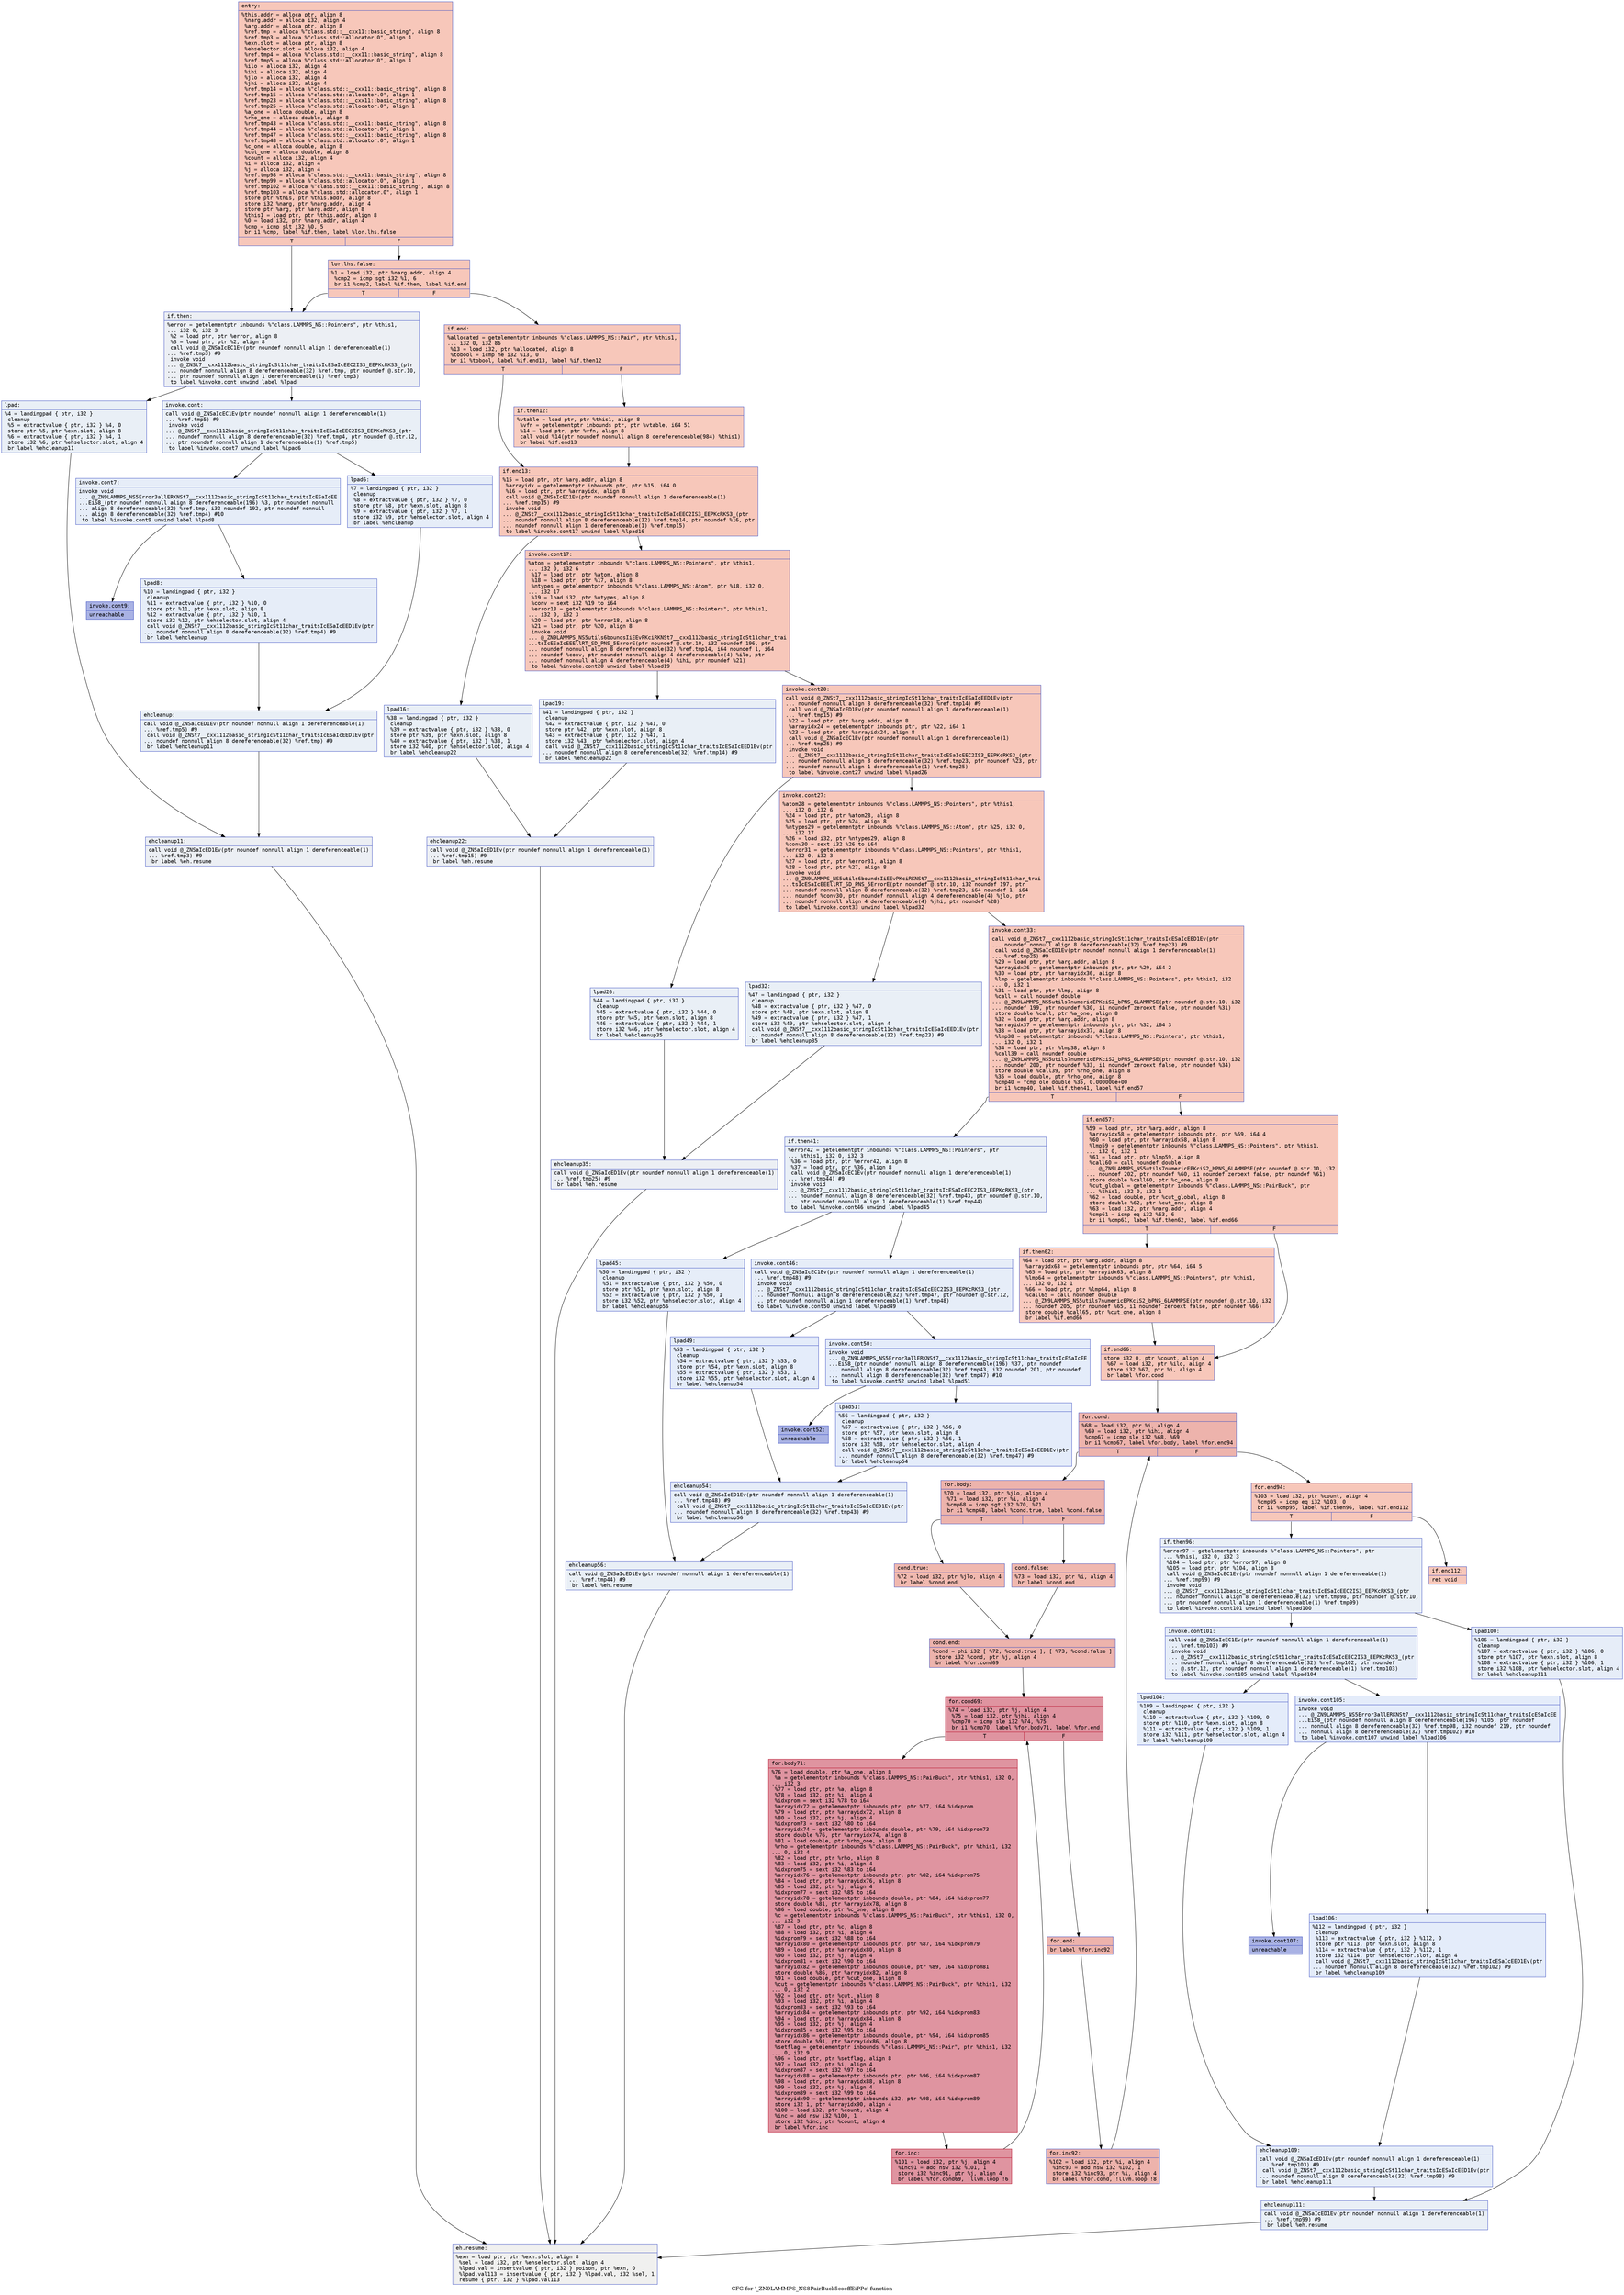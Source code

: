digraph "CFG for '_ZN9LAMMPS_NS8PairBuck5coeffEiPPc' function" {
	label="CFG for '_ZN9LAMMPS_NS8PairBuck5coeffEiPPc' function";

	Node0x5564f35ff9b0 [shape=record,color="#3d50c3ff", style=filled, fillcolor="#ec7f6370" fontname="Courier",label="{entry:\l|  %this.addr = alloca ptr, align 8\l  %narg.addr = alloca i32, align 4\l  %arg.addr = alloca ptr, align 8\l  %ref.tmp = alloca %\"class.std::__cxx11::basic_string\", align 8\l  %ref.tmp3 = alloca %\"class.std::allocator.0\", align 1\l  %exn.slot = alloca ptr, align 8\l  %ehselector.slot = alloca i32, align 4\l  %ref.tmp4 = alloca %\"class.std::__cxx11::basic_string\", align 8\l  %ref.tmp5 = alloca %\"class.std::allocator.0\", align 1\l  %ilo = alloca i32, align 4\l  %ihi = alloca i32, align 4\l  %jlo = alloca i32, align 4\l  %jhi = alloca i32, align 4\l  %ref.tmp14 = alloca %\"class.std::__cxx11::basic_string\", align 8\l  %ref.tmp15 = alloca %\"class.std::allocator.0\", align 1\l  %ref.tmp23 = alloca %\"class.std::__cxx11::basic_string\", align 8\l  %ref.tmp25 = alloca %\"class.std::allocator.0\", align 1\l  %a_one = alloca double, align 8\l  %rho_one = alloca double, align 8\l  %ref.tmp43 = alloca %\"class.std::__cxx11::basic_string\", align 8\l  %ref.tmp44 = alloca %\"class.std::allocator.0\", align 1\l  %ref.tmp47 = alloca %\"class.std::__cxx11::basic_string\", align 8\l  %ref.tmp48 = alloca %\"class.std::allocator.0\", align 1\l  %c_one = alloca double, align 8\l  %cut_one = alloca double, align 8\l  %count = alloca i32, align 4\l  %i = alloca i32, align 4\l  %j = alloca i32, align 4\l  %ref.tmp98 = alloca %\"class.std::__cxx11::basic_string\", align 8\l  %ref.tmp99 = alloca %\"class.std::allocator.0\", align 1\l  %ref.tmp102 = alloca %\"class.std::__cxx11::basic_string\", align 8\l  %ref.tmp103 = alloca %\"class.std::allocator.0\", align 1\l  store ptr %this, ptr %this.addr, align 8\l  store i32 %narg, ptr %narg.addr, align 4\l  store ptr %arg, ptr %arg.addr, align 8\l  %this1 = load ptr, ptr %this.addr, align 8\l  %0 = load i32, ptr %narg.addr, align 4\l  %cmp = icmp slt i32 %0, 5\l  br i1 %cmp, label %if.then, label %lor.lhs.false\l|{<s0>T|<s1>F}}"];
	Node0x5564f35ff9b0:s0 -> Node0x5564f3601400[tooltip="entry -> if.then\nProbability 0.00%" ];
	Node0x5564f35ff9b0:s1 -> Node0x5564f3601470[tooltip="entry -> lor.lhs.false\nProbability 100.00%" ];
	Node0x5564f3601470 [shape=record,color="#3d50c3ff", style=filled, fillcolor="#ec7f6370" fontname="Courier",label="{lor.lhs.false:\l|  %1 = load i32, ptr %narg.addr, align 4\l  %cmp2 = icmp sgt i32 %1, 6\l  br i1 %cmp2, label %if.then, label %if.end\l|{<s0>T|<s1>F}}"];
	Node0x5564f3601470:s0 -> Node0x5564f3601400[tooltip="lor.lhs.false -> if.then\nProbability 0.00%" ];
	Node0x5564f3601470:s1 -> Node0x5564f36016d0[tooltip="lor.lhs.false -> if.end\nProbability 100.00%" ];
	Node0x5564f3601400 [shape=record,color="#3d50c3ff", style=filled, fillcolor="#d4dbe670" fontname="Courier",label="{if.then:\l|  %error = getelementptr inbounds %\"class.LAMMPS_NS::Pointers\", ptr %this1,\l... i32 0, i32 3\l  %2 = load ptr, ptr %error, align 8\l  %3 = load ptr, ptr %2, align 8\l  call void @_ZNSaIcEC1Ev(ptr noundef nonnull align 1 dereferenceable(1)\l... %ref.tmp3) #9\l  invoke void\l... @_ZNSt7__cxx1112basic_stringIcSt11char_traitsIcESaIcEEC2IS3_EEPKcRKS3_(ptr\l... noundef nonnull align 8 dereferenceable(32) %ref.tmp, ptr noundef @.str.10,\l... ptr noundef nonnull align 1 dereferenceable(1) %ref.tmp3)\l          to label %invoke.cont unwind label %lpad\l}"];
	Node0x5564f3601400 -> Node0x5564f3601b50[tooltip="if.then -> invoke.cont\nProbability 50.00%" ];
	Node0x5564f3601400 -> Node0x5564f3601bd0[tooltip="if.then -> lpad\nProbability 50.00%" ];
	Node0x5564f3601b50 [shape=record,color="#3d50c3ff", style=filled, fillcolor="#cedaeb70" fontname="Courier",label="{invoke.cont:\l|  call void @_ZNSaIcEC1Ev(ptr noundef nonnull align 1 dereferenceable(1)\l... %ref.tmp5) #9\l  invoke void\l... @_ZNSt7__cxx1112basic_stringIcSt11char_traitsIcESaIcEEC2IS3_EEPKcRKS3_(ptr\l... noundef nonnull align 8 dereferenceable(32) %ref.tmp4, ptr noundef @.str.12,\l... ptr noundef nonnull align 1 dereferenceable(1) %ref.tmp5)\l          to label %invoke.cont7 unwind label %lpad6\l}"];
	Node0x5564f3601b50 -> Node0x5564f3601ef0[tooltip="invoke.cont -> invoke.cont7\nProbability 50.00%" ];
	Node0x5564f3601b50 -> Node0x5564f3601f40[tooltip="invoke.cont -> lpad6\nProbability 50.00%" ];
	Node0x5564f3601ef0 [shape=record,color="#3d50c3ff", style=filled, fillcolor="#c7d7f070" fontname="Courier",label="{invoke.cont7:\l|  invoke void\l... @_ZN9LAMMPS_NS5Error3allERKNSt7__cxx1112basic_stringIcSt11char_traitsIcESaIcEE\l...EiS8_(ptr noundef nonnull align 8 dereferenceable(196) %3, ptr noundef nonnull\l... align 8 dereferenceable(32) %ref.tmp, i32 noundef 192, ptr noundef nonnull\l... align 8 dereferenceable(32) %ref.tmp4) #10\l          to label %invoke.cont9 unwind label %lpad8\l}"];
	Node0x5564f3601ef0 -> Node0x5564f3601ea0[tooltip="invoke.cont7 -> invoke.cont9\nProbability 0.00%" ];
	Node0x5564f3601ef0 -> Node0x5564f3602200[tooltip="invoke.cont7 -> lpad8\nProbability 100.00%" ];
	Node0x5564f3601ea0 [shape=record,color="#3d50c3ff", style=filled, fillcolor="#3d50c370" fontname="Courier",label="{invoke.cont9:\l|  unreachable\l}"];
	Node0x5564f3601bd0 [shape=record,color="#3d50c3ff", style=filled, fillcolor="#cedaeb70" fontname="Courier",label="{lpad:\l|  %4 = landingpad \{ ptr, i32 \}\l          cleanup\l  %5 = extractvalue \{ ptr, i32 \} %4, 0\l  store ptr %5, ptr %exn.slot, align 8\l  %6 = extractvalue \{ ptr, i32 \} %4, 1\l  store i32 %6, ptr %ehselector.slot, align 4\l  br label %ehcleanup11\l}"];
	Node0x5564f3601bd0 -> Node0x5564f3602de0[tooltip="lpad -> ehcleanup11\nProbability 100.00%" ];
	Node0x5564f3601f40 [shape=record,color="#3d50c3ff", style=filled, fillcolor="#c7d7f070" fontname="Courier",label="{lpad6:\l|  %7 = landingpad \{ ptr, i32 \}\l          cleanup\l  %8 = extractvalue \{ ptr, i32 \} %7, 0\l  store ptr %8, ptr %exn.slot, align 8\l  %9 = extractvalue \{ ptr, i32 \} %7, 1\l  store i32 %9, ptr %ehselector.slot, align 4\l  br label %ehcleanup\l}"];
	Node0x5564f3601f40 -> Node0x5564f3603130[tooltip="lpad6 -> ehcleanup\nProbability 100.00%" ];
	Node0x5564f3602200 [shape=record,color="#3d50c3ff", style=filled, fillcolor="#c7d7f070" fontname="Courier",label="{lpad8:\l|  %10 = landingpad \{ ptr, i32 \}\l          cleanup\l  %11 = extractvalue \{ ptr, i32 \} %10, 0\l  store ptr %11, ptr %exn.slot, align 8\l  %12 = extractvalue \{ ptr, i32 \} %10, 1\l  store i32 %12, ptr %ehselector.slot, align 4\l  call void @_ZNSt7__cxx1112basic_stringIcSt11char_traitsIcESaIcEED1Ev(ptr\l... noundef nonnull align 8 dereferenceable(32) %ref.tmp4) #9\l  br label %ehcleanup\l}"];
	Node0x5564f3602200 -> Node0x5564f3603130[tooltip="lpad8 -> ehcleanup\nProbability 100.00%" ];
	Node0x5564f3603130 [shape=record,color="#3d50c3ff", style=filled, fillcolor="#cedaeb70" fontname="Courier",label="{ehcleanup:\l|  call void @_ZNSaIcED1Ev(ptr noundef nonnull align 1 dereferenceable(1)\l... %ref.tmp5) #9\l  call void @_ZNSt7__cxx1112basic_stringIcSt11char_traitsIcESaIcEED1Ev(ptr\l... noundef nonnull align 8 dereferenceable(32) %ref.tmp) #9\l  br label %ehcleanup11\l}"];
	Node0x5564f3603130 -> Node0x5564f3602de0[tooltip="ehcleanup -> ehcleanup11\nProbability 100.00%" ];
	Node0x5564f3602de0 [shape=record,color="#3d50c3ff", style=filled, fillcolor="#d4dbe670" fontname="Courier",label="{ehcleanup11:\l|  call void @_ZNSaIcED1Ev(ptr noundef nonnull align 1 dereferenceable(1)\l... %ref.tmp3) #9\l  br label %eh.resume\l}"];
	Node0x5564f3602de0 -> Node0x5564f36039e0[tooltip="ehcleanup11 -> eh.resume\nProbability 100.00%" ];
	Node0x5564f36016d0 [shape=record,color="#3d50c3ff", style=filled, fillcolor="#ec7f6370" fontname="Courier",label="{if.end:\l|  %allocated = getelementptr inbounds %\"class.LAMMPS_NS::Pair\", ptr %this1,\l... i32 0, i32 86\l  %13 = load i32, ptr %allocated, align 8\l  %tobool = icmp ne i32 %13, 0\l  br i1 %tobool, label %if.end13, label %if.then12\l|{<s0>T|<s1>F}}"];
	Node0x5564f36016d0:s0 -> Node0x5564f3603ca0[tooltip="if.end -> if.end13\nProbability 62.50%" ];
	Node0x5564f36016d0:s1 -> Node0x5564f3603d20[tooltip="if.end -> if.then12\nProbability 37.50%" ];
	Node0x5564f3603d20 [shape=record,color="#3d50c3ff", style=filled, fillcolor="#f08b6e70" fontname="Courier",label="{if.then12:\l|  %vtable = load ptr, ptr %this1, align 8\l  %vfn = getelementptr inbounds ptr, ptr %vtable, i64 51\l  %14 = load ptr, ptr %vfn, align 8\l  call void %14(ptr noundef nonnull align 8 dereferenceable(984) %this1)\l  br label %if.end13\l}"];
	Node0x5564f3603d20 -> Node0x5564f3603ca0[tooltip="if.then12 -> if.end13\nProbability 100.00%" ];
	Node0x5564f3603ca0 [shape=record,color="#3d50c3ff", style=filled, fillcolor="#ec7f6370" fontname="Courier",label="{if.end13:\l|  %15 = load ptr, ptr %arg.addr, align 8\l  %arrayidx = getelementptr inbounds ptr, ptr %15, i64 0\l  %16 = load ptr, ptr %arrayidx, align 8\l  call void @_ZNSaIcEC1Ev(ptr noundef nonnull align 1 dereferenceable(1)\l... %ref.tmp15) #9\l  invoke void\l... @_ZNSt7__cxx1112basic_stringIcSt11char_traitsIcESaIcEEC2IS3_EEPKcRKS3_(ptr\l... noundef nonnull align 8 dereferenceable(32) %ref.tmp14, ptr noundef %16, ptr\l... noundef nonnull align 1 dereferenceable(1) %ref.tmp15)\l          to label %invoke.cont17 unwind label %lpad16\l}"];
	Node0x5564f3603ca0 -> Node0x5564f3604510[tooltip="if.end13 -> invoke.cont17\nProbability 100.00%" ];
	Node0x5564f3603ca0 -> Node0x5564f3604590[tooltip="if.end13 -> lpad16\nProbability 0.00%" ];
	Node0x5564f3604510 [shape=record,color="#3d50c3ff", style=filled, fillcolor="#ec7f6370" fontname="Courier",label="{invoke.cont17:\l|  %atom = getelementptr inbounds %\"class.LAMMPS_NS::Pointers\", ptr %this1,\l... i32 0, i32 6\l  %17 = load ptr, ptr %atom, align 8\l  %18 = load ptr, ptr %17, align 8\l  %ntypes = getelementptr inbounds %\"class.LAMMPS_NS::Atom\", ptr %18, i32 0,\l... i32 17\l  %19 = load i32, ptr %ntypes, align 8\l  %conv = sext i32 %19 to i64\l  %error18 = getelementptr inbounds %\"class.LAMMPS_NS::Pointers\", ptr %this1,\l... i32 0, i32 3\l  %20 = load ptr, ptr %error18, align 8\l  %21 = load ptr, ptr %20, align 8\l  invoke void\l... @_ZN9LAMMPS_NS5utils6boundsIiEEvPKciRKNSt7__cxx1112basic_stringIcSt11char_trai\l...tsIcESaIcEEEllRT_SD_PNS_5ErrorE(ptr noundef @.str.10, i32 noundef 196, ptr\l... noundef nonnull align 8 dereferenceable(32) %ref.tmp14, i64 noundef 1, i64\l... noundef %conv, ptr noundef nonnull align 4 dereferenceable(4) %ilo, ptr\l... noundef nonnull align 4 dereferenceable(4) %ihi, ptr noundef %21)\l          to label %invoke.cont20 unwind label %lpad19\l}"];
	Node0x5564f3604510 -> Node0x5564f36044c0[tooltip="invoke.cont17 -> invoke.cont20\nProbability 100.00%" ];
	Node0x5564f3604510 -> Node0x5564f3604de0[tooltip="invoke.cont17 -> lpad19\nProbability 0.00%" ];
	Node0x5564f36044c0 [shape=record,color="#3d50c3ff", style=filled, fillcolor="#ec7f6370" fontname="Courier",label="{invoke.cont20:\l|  call void @_ZNSt7__cxx1112basic_stringIcSt11char_traitsIcESaIcEED1Ev(ptr\l... noundef nonnull align 8 dereferenceable(32) %ref.tmp14) #9\l  call void @_ZNSaIcED1Ev(ptr noundef nonnull align 1 dereferenceable(1)\l... %ref.tmp15) #9\l  %22 = load ptr, ptr %arg.addr, align 8\l  %arrayidx24 = getelementptr inbounds ptr, ptr %22, i64 1\l  %23 = load ptr, ptr %arrayidx24, align 8\l  call void @_ZNSaIcEC1Ev(ptr noundef nonnull align 1 dereferenceable(1)\l... %ref.tmp25) #9\l  invoke void\l... @_ZNSt7__cxx1112basic_stringIcSt11char_traitsIcESaIcEEC2IS3_EEPKcRKS3_(ptr\l... noundef nonnull align 8 dereferenceable(32) %ref.tmp23, ptr noundef %23, ptr\l... noundef nonnull align 1 dereferenceable(1) %ref.tmp25)\l          to label %invoke.cont27 unwind label %lpad26\l}"];
	Node0x5564f36044c0 -> Node0x5564f36055e0[tooltip="invoke.cont20 -> invoke.cont27\nProbability 100.00%" ];
	Node0x5564f36044c0 -> Node0x5564f3605660[tooltip="invoke.cont20 -> lpad26\nProbability 0.00%" ];
	Node0x5564f36055e0 [shape=record,color="#3d50c3ff", style=filled, fillcolor="#ec7f6370" fontname="Courier",label="{invoke.cont27:\l|  %atom28 = getelementptr inbounds %\"class.LAMMPS_NS::Pointers\", ptr %this1,\l... i32 0, i32 6\l  %24 = load ptr, ptr %atom28, align 8\l  %25 = load ptr, ptr %24, align 8\l  %ntypes29 = getelementptr inbounds %\"class.LAMMPS_NS::Atom\", ptr %25, i32 0,\l... i32 17\l  %26 = load i32, ptr %ntypes29, align 8\l  %conv30 = sext i32 %26 to i64\l  %error31 = getelementptr inbounds %\"class.LAMMPS_NS::Pointers\", ptr %this1,\l... i32 0, i32 3\l  %27 = load ptr, ptr %error31, align 8\l  %28 = load ptr, ptr %27, align 8\l  invoke void\l... @_ZN9LAMMPS_NS5utils6boundsIiEEvPKciRKNSt7__cxx1112basic_stringIcSt11char_trai\l...tsIcESaIcEEEllRT_SD_PNS_5ErrorE(ptr noundef @.str.10, i32 noundef 197, ptr\l... noundef nonnull align 8 dereferenceable(32) %ref.tmp23, i64 noundef 1, i64\l... noundef %conv30, ptr noundef nonnull align 4 dereferenceable(4) %jlo, ptr\l... noundef nonnull align 4 dereferenceable(4) %jhi, ptr noundef %28)\l          to label %invoke.cont33 unwind label %lpad32\l}"];
	Node0x5564f36055e0 -> Node0x5564f3605590[tooltip="invoke.cont27 -> invoke.cont33\nProbability 100.00%" ];
	Node0x5564f36055e0 -> Node0x5564f3605f20[tooltip="invoke.cont27 -> lpad32\nProbability 0.00%" ];
	Node0x5564f3605590 [shape=record,color="#3d50c3ff", style=filled, fillcolor="#ec7f6370" fontname="Courier",label="{invoke.cont33:\l|  call void @_ZNSt7__cxx1112basic_stringIcSt11char_traitsIcESaIcEED1Ev(ptr\l... noundef nonnull align 8 dereferenceable(32) %ref.tmp23) #9\l  call void @_ZNSaIcED1Ev(ptr noundef nonnull align 1 dereferenceable(1)\l... %ref.tmp25) #9\l  %29 = load ptr, ptr %arg.addr, align 8\l  %arrayidx36 = getelementptr inbounds ptr, ptr %29, i64 2\l  %30 = load ptr, ptr %arrayidx36, align 8\l  %lmp = getelementptr inbounds %\"class.LAMMPS_NS::Pointers\", ptr %this1, i32\l... 0, i32 1\l  %31 = load ptr, ptr %lmp, align 8\l  %call = call noundef double\l... @_ZN9LAMMPS_NS5utils7numericEPKciS2_bPNS_6LAMMPSE(ptr noundef @.str.10, i32\l... noundef 199, ptr noundef %30, i1 noundef zeroext false, ptr noundef %31)\l  store double %call, ptr %a_one, align 8\l  %32 = load ptr, ptr %arg.addr, align 8\l  %arrayidx37 = getelementptr inbounds ptr, ptr %32, i64 3\l  %33 = load ptr, ptr %arrayidx37, align 8\l  %lmp38 = getelementptr inbounds %\"class.LAMMPS_NS::Pointers\", ptr %this1,\l... i32 0, i32 1\l  %34 = load ptr, ptr %lmp38, align 8\l  %call39 = call noundef double\l... @_ZN9LAMMPS_NS5utils7numericEPKciS2_bPNS_6LAMMPSE(ptr noundef @.str.10, i32\l... noundef 200, ptr noundef %33, i1 noundef zeroext false, ptr noundef %34)\l  store double %call39, ptr %rho_one, align 8\l  %35 = load double, ptr %rho_one, align 8\l  %cmp40 = fcmp ole double %35, 0.000000e+00\l  br i1 %cmp40, label %if.then41, label %if.end57\l|{<s0>T|<s1>F}}"];
	Node0x5564f3605590:s0 -> Node0x5564f3607000[tooltip="invoke.cont33 -> if.then41\nProbability 0.00%" ];
	Node0x5564f3605590:s1 -> Node0x5564f3607050[tooltip="invoke.cont33 -> if.end57\nProbability 100.00%" ];
	Node0x5564f3607000 [shape=record,color="#3d50c3ff", style=filled, fillcolor="#cedaeb70" fontname="Courier",label="{if.then41:\l|  %error42 = getelementptr inbounds %\"class.LAMMPS_NS::Pointers\", ptr\l... %this1, i32 0, i32 3\l  %36 = load ptr, ptr %error42, align 8\l  %37 = load ptr, ptr %36, align 8\l  call void @_ZNSaIcEC1Ev(ptr noundef nonnull align 1 dereferenceable(1)\l... %ref.tmp44) #9\l  invoke void\l... @_ZNSt7__cxx1112basic_stringIcSt11char_traitsIcESaIcEEC2IS3_EEPKcRKS3_(ptr\l... noundef nonnull align 8 dereferenceable(32) %ref.tmp43, ptr noundef @.str.10,\l... ptr noundef nonnull align 1 dereferenceable(1) %ref.tmp44)\l          to label %invoke.cont46 unwind label %lpad45\l}"];
	Node0x5564f3607000 -> Node0x5564f3607540[tooltip="if.then41 -> invoke.cont46\nProbability 50.00%" ];
	Node0x5564f3607000 -> Node0x5564f36075c0[tooltip="if.then41 -> lpad45\nProbability 50.00%" ];
	Node0x5564f3607540 [shape=record,color="#3d50c3ff", style=filled, fillcolor="#c7d7f070" fontname="Courier",label="{invoke.cont46:\l|  call void @_ZNSaIcEC1Ev(ptr noundef nonnull align 1 dereferenceable(1)\l... %ref.tmp48) #9\l  invoke void\l... @_ZNSt7__cxx1112basic_stringIcSt11char_traitsIcESaIcEEC2IS3_EEPKcRKS3_(ptr\l... noundef nonnull align 8 dereferenceable(32) %ref.tmp47, ptr noundef @.str.12,\l... ptr noundef nonnull align 1 dereferenceable(1) %ref.tmp48)\l          to label %invoke.cont50 unwind label %lpad49\l}"];
	Node0x5564f3607540 -> Node0x5564f3607940[tooltip="invoke.cont46 -> invoke.cont50\nProbability 50.00%" ];
	Node0x5564f3607540 -> Node0x5564f3607990[tooltip="invoke.cont46 -> lpad49\nProbability 50.00%" ];
	Node0x5564f3607940 [shape=record,color="#3d50c3ff", style=filled, fillcolor="#c1d4f470" fontname="Courier",label="{invoke.cont50:\l|  invoke void\l... @_ZN9LAMMPS_NS5Error3allERKNSt7__cxx1112basic_stringIcSt11char_traitsIcESaIcEE\l...EiS8_(ptr noundef nonnull align 8 dereferenceable(196) %37, ptr noundef\l... nonnull align 8 dereferenceable(32) %ref.tmp43, i32 noundef 201, ptr noundef\l... nonnull align 8 dereferenceable(32) %ref.tmp47) #10\l          to label %invoke.cont52 unwind label %lpad51\l}"];
	Node0x5564f3607940 -> Node0x5564f36078f0[tooltip="invoke.cont50 -> invoke.cont52\nProbability 0.00%" ];
	Node0x5564f3607940 -> Node0x5564f3607cb0[tooltip="invoke.cont50 -> lpad51\nProbability 100.00%" ];
	Node0x5564f36078f0 [shape=record,color="#3d50c3ff", style=filled, fillcolor="#3d50c370" fontname="Courier",label="{invoke.cont52:\l|  unreachable\l}"];
	Node0x5564f3604590 [shape=record,color="#3d50c3ff", style=filled, fillcolor="#cedaeb70" fontname="Courier",label="{lpad16:\l|  %38 = landingpad \{ ptr, i32 \}\l          cleanup\l  %39 = extractvalue \{ ptr, i32 \} %38, 0\l  store ptr %39, ptr %exn.slot, align 8\l  %40 = extractvalue \{ ptr, i32 \} %38, 1\l  store i32 %40, ptr %ehselector.slot, align 4\l  br label %ehcleanup22\l}"];
	Node0x5564f3604590 -> Node0x5564f3608270[tooltip="lpad16 -> ehcleanup22\nProbability 100.00%" ];
	Node0x5564f3604de0 [shape=record,color="#3d50c3ff", style=filled, fillcolor="#cedaeb70" fontname="Courier",label="{lpad19:\l|  %41 = landingpad \{ ptr, i32 \}\l          cleanup\l  %42 = extractvalue \{ ptr, i32 \} %41, 0\l  store ptr %42, ptr %exn.slot, align 8\l  %43 = extractvalue \{ ptr, i32 \} %41, 1\l  store i32 %43, ptr %ehselector.slot, align 4\l  call void @_ZNSt7__cxx1112basic_stringIcSt11char_traitsIcESaIcEED1Ev(ptr\l... noundef nonnull align 8 dereferenceable(32) %ref.tmp14) #9\l  br label %ehcleanup22\l}"];
	Node0x5564f3604de0 -> Node0x5564f3608270[tooltip="lpad19 -> ehcleanup22\nProbability 100.00%" ];
	Node0x5564f3608270 [shape=record,color="#3d50c3ff", style=filled, fillcolor="#d4dbe670" fontname="Courier",label="{ehcleanup22:\l|  call void @_ZNSaIcED1Ev(ptr noundef nonnull align 1 dereferenceable(1)\l... %ref.tmp15) #9\l  br label %eh.resume\l}"];
	Node0x5564f3608270 -> Node0x5564f36039e0[tooltip="ehcleanup22 -> eh.resume\nProbability 100.00%" ];
	Node0x5564f3605660 [shape=record,color="#3d50c3ff", style=filled, fillcolor="#cedaeb70" fontname="Courier",label="{lpad26:\l|  %44 = landingpad \{ ptr, i32 \}\l          cleanup\l  %45 = extractvalue \{ ptr, i32 \} %44, 0\l  store ptr %45, ptr %exn.slot, align 8\l  %46 = extractvalue \{ ptr, i32 \} %44, 1\l  store i32 %46, ptr %ehselector.slot, align 4\l  br label %ehcleanup35\l}"];
	Node0x5564f3605660 -> Node0x5564f3608b40[tooltip="lpad26 -> ehcleanup35\nProbability 100.00%" ];
	Node0x5564f3605f20 [shape=record,color="#3d50c3ff", style=filled, fillcolor="#cedaeb70" fontname="Courier",label="{lpad32:\l|  %47 = landingpad \{ ptr, i32 \}\l          cleanup\l  %48 = extractvalue \{ ptr, i32 \} %47, 0\l  store ptr %48, ptr %exn.slot, align 8\l  %49 = extractvalue \{ ptr, i32 \} %47, 1\l  store i32 %49, ptr %ehselector.slot, align 4\l  call void @_ZNSt7__cxx1112basic_stringIcSt11char_traitsIcESaIcEED1Ev(ptr\l... noundef nonnull align 8 dereferenceable(32) %ref.tmp23) #9\l  br label %ehcleanup35\l}"];
	Node0x5564f3605f20 -> Node0x5564f3608b40[tooltip="lpad32 -> ehcleanup35\nProbability 100.00%" ];
	Node0x5564f3608b40 [shape=record,color="#3d50c3ff", style=filled, fillcolor="#d4dbe670" fontname="Courier",label="{ehcleanup35:\l|  call void @_ZNSaIcED1Ev(ptr noundef nonnull align 1 dereferenceable(1)\l... %ref.tmp25) #9\l  br label %eh.resume\l}"];
	Node0x5564f3608b40 -> Node0x5564f36039e0[tooltip="ehcleanup35 -> eh.resume\nProbability 100.00%" ];
	Node0x5564f36075c0 [shape=record,color="#3d50c3ff", style=filled, fillcolor="#c7d7f070" fontname="Courier",label="{lpad45:\l|  %50 = landingpad \{ ptr, i32 \}\l          cleanup\l  %51 = extractvalue \{ ptr, i32 \} %50, 0\l  store ptr %51, ptr %exn.slot, align 8\l  %52 = extractvalue \{ ptr, i32 \} %50, 1\l  store i32 %52, ptr %ehselector.slot, align 4\l  br label %ehcleanup56\l}"];
	Node0x5564f36075c0 -> Node0x5564f3609c40[tooltip="lpad45 -> ehcleanup56\nProbability 100.00%" ];
	Node0x5564f3607990 [shape=record,color="#3d50c3ff", style=filled, fillcolor="#c1d4f470" fontname="Courier",label="{lpad49:\l|  %53 = landingpad \{ ptr, i32 \}\l          cleanup\l  %54 = extractvalue \{ ptr, i32 \} %53, 0\l  store ptr %54, ptr %exn.slot, align 8\l  %55 = extractvalue \{ ptr, i32 \} %53, 1\l  store i32 %55, ptr %ehselector.slot, align 4\l  br label %ehcleanup54\l}"];
	Node0x5564f3607990 -> Node0x5564f3609fb0[tooltip="lpad49 -> ehcleanup54\nProbability 100.00%" ];
	Node0x5564f3607cb0 [shape=record,color="#3d50c3ff", style=filled, fillcolor="#c1d4f470" fontname="Courier",label="{lpad51:\l|  %56 = landingpad \{ ptr, i32 \}\l          cleanup\l  %57 = extractvalue \{ ptr, i32 \} %56, 0\l  store ptr %57, ptr %exn.slot, align 8\l  %58 = extractvalue \{ ptr, i32 \} %56, 1\l  store i32 %58, ptr %ehselector.slot, align 4\l  call void @_ZNSt7__cxx1112basic_stringIcSt11char_traitsIcESaIcEED1Ev(ptr\l... noundef nonnull align 8 dereferenceable(32) %ref.tmp47) #9\l  br label %ehcleanup54\l}"];
	Node0x5564f3607cb0 -> Node0x5564f3609fb0[tooltip="lpad51 -> ehcleanup54\nProbability 100.00%" ];
	Node0x5564f3609fb0 [shape=record,color="#3d50c3ff", style=filled, fillcolor="#c7d7f070" fontname="Courier",label="{ehcleanup54:\l|  call void @_ZNSaIcED1Ev(ptr noundef nonnull align 1 dereferenceable(1)\l... %ref.tmp48) #9\l  call void @_ZNSt7__cxx1112basic_stringIcSt11char_traitsIcESaIcEED1Ev(ptr\l... noundef nonnull align 8 dereferenceable(32) %ref.tmp43) #9\l  br label %ehcleanup56\l}"];
	Node0x5564f3609fb0 -> Node0x5564f3609c40[tooltip="ehcleanup54 -> ehcleanup56\nProbability 100.00%" ];
	Node0x5564f3609c40 [shape=record,color="#3d50c3ff", style=filled, fillcolor="#cedaeb70" fontname="Courier",label="{ehcleanup56:\l|  call void @_ZNSaIcED1Ev(ptr noundef nonnull align 1 dereferenceable(1)\l... %ref.tmp44) #9\l  br label %eh.resume\l}"];
	Node0x5564f3609c40 -> Node0x5564f36039e0[tooltip="ehcleanup56 -> eh.resume\nProbability 100.00%" ];
	Node0x5564f3607050 [shape=record,color="#3d50c3ff", style=filled, fillcolor="#ec7f6370" fontname="Courier",label="{if.end57:\l|  %59 = load ptr, ptr %arg.addr, align 8\l  %arrayidx58 = getelementptr inbounds ptr, ptr %59, i64 4\l  %60 = load ptr, ptr %arrayidx58, align 8\l  %lmp59 = getelementptr inbounds %\"class.LAMMPS_NS::Pointers\", ptr %this1,\l... i32 0, i32 1\l  %61 = load ptr, ptr %lmp59, align 8\l  %call60 = call noundef double\l... @_ZN9LAMMPS_NS5utils7numericEPKciS2_bPNS_6LAMMPSE(ptr noundef @.str.10, i32\l... noundef 202, ptr noundef %60, i1 noundef zeroext false, ptr noundef %61)\l  store double %call60, ptr %c_one, align 8\l  %cut_global = getelementptr inbounds %\"class.LAMMPS_NS::PairBuck\", ptr\l... %this1, i32 0, i32 1\l  %62 = load double, ptr %cut_global, align 8\l  store double %62, ptr %cut_one, align 8\l  %63 = load i32, ptr %narg.addr, align 4\l  %cmp61 = icmp eq i32 %63, 6\l  br i1 %cmp61, label %if.then62, label %if.end66\l|{<s0>T|<s1>F}}"];
	Node0x5564f3607050:s0 -> Node0x5564f3602800[tooltip="if.end57 -> if.then62\nProbability 50.00%" ];
	Node0x5564f3607050:s1 -> Node0x5564f360b7f0[tooltip="if.end57 -> if.end66\nProbability 50.00%" ];
	Node0x5564f3602800 [shape=record,color="#3d50c3ff", style=filled, fillcolor="#ef886b70" fontname="Courier",label="{if.then62:\l|  %64 = load ptr, ptr %arg.addr, align 8\l  %arrayidx63 = getelementptr inbounds ptr, ptr %64, i64 5\l  %65 = load ptr, ptr %arrayidx63, align 8\l  %lmp64 = getelementptr inbounds %\"class.LAMMPS_NS::Pointers\", ptr %this1,\l... i32 0, i32 1\l  %66 = load ptr, ptr %lmp64, align 8\l  %call65 = call noundef double\l... @_ZN9LAMMPS_NS5utils7numericEPKciS2_bPNS_6LAMMPSE(ptr noundef @.str.10, i32\l... noundef 205, ptr noundef %65, i1 noundef zeroext false, ptr noundef %66)\l  store double %call65, ptr %cut_one, align 8\l  br label %if.end66\l}"];
	Node0x5564f3602800 -> Node0x5564f360b7f0[tooltip="if.then62 -> if.end66\nProbability 100.00%" ];
	Node0x5564f360b7f0 [shape=record,color="#3d50c3ff", style=filled, fillcolor="#ec7f6370" fontname="Courier",label="{if.end66:\l|  store i32 0, ptr %count, align 4\l  %67 = load i32, ptr %ilo, align 4\l  store i32 %67, ptr %i, align 4\l  br label %for.cond\l}"];
	Node0x5564f360b7f0 -> Node0x5564f360c140[tooltip="if.end66 -> for.cond\nProbability 100.00%" ];
	Node0x5564f360c140 [shape=record,color="#3d50c3ff", style=filled, fillcolor="#d6524470" fontname="Courier",label="{for.cond:\l|  %68 = load i32, ptr %i, align 4\l  %69 = load i32, ptr %ihi, align 4\l  %cmp67 = icmp sle i32 %68, %69\l  br i1 %cmp67, label %for.body, label %for.end94\l|{<s0>T|<s1>F}}"];
	Node0x5564f360c140:s0 -> Node0x5564f360c390[tooltip="for.cond -> for.body\nProbability 96.88%" ];
	Node0x5564f360c140:s1 -> Node0x5564f360c410[tooltip="for.cond -> for.end94\nProbability 3.12%" ];
	Node0x5564f360c390 [shape=record,color="#3d50c3ff", style=filled, fillcolor="#d6524470" fontname="Courier",label="{for.body:\l|  %70 = load i32, ptr %jlo, align 4\l  %71 = load i32, ptr %i, align 4\l  %cmp68 = icmp sgt i32 %70, %71\l  br i1 %cmp68, label %cond.true, label %cond.false\l|{<s0>T|<s1>F}}"];
	Node0x5564f360c390:s0 -> Node0x5564f360c6f0[tooltip="for.body -> cond.true\nProbability 50.00%" ];
	Node0x5564f360c390:s1 -> Node0x5564f360c770[tooltip="for.body -> cond.false\nProbability 50.00%" ];
	Node0x5564f360c6f0 [shape=record,color="#3d50c3ff", style=filled, fillcolor="#dc5d4a70" fontname="Courier",label="{cond.true:\l|  %72 = load i32, ptr %jlo, align 4\l  br label %cond.end\l}"];
	Node0x5564f360c6f0 -> Node0x5564f360c920[tooltip="cond.true -> cond.end\nProbability 100.00%" ];
	Node0x5564f360c770 [shape=record,color="#3d50c3ff", style=filled, fillcolor="#dc5d4a70" fontname="Courier",label="{cond.false:\l|  %73 = load i32, ptr %i, align 4\l  br label %cond.end\l}"];
	Node0x5564f360c770 -> Node0x5564f360c920[tooltip="cond.false -> cond.end\nProbability 100.00%" ];
	Node0x5564f360c920 [shape=record,color="#3d50c3ff", style=filled, fillcolor="#d6524470" fontname="Courier",label="{cond.end:\l|  %cond = phi i32 [ %72, %cond.true ], [ %73, %cond.false ]\l  store i32 %cond, ptr %j, align 4\l  br label %for.cond69\l}"];
	Node0x5564f360c920 -> Node0x5564f360cbc0[tooltip="cond.end -> for.cond69\nProbability 100.00%" ];
	Node0x5564f360cbc0 [shape=record,color="#b70d28ff", style=filled, fillcolor="#b70d2870" fontname="Courier",label="{for.cond69:\l|  %74 = load i32, ptr %j, align 4\l  %75 = load i32, ptr %jhi, align 4\l  %cmp70 = icmp sle i32 %74, %75\l  br i1 %cmp70, label %for.body71, label %for.end\l|{<s0>T|<s1>F}}"];
	Node0x5564f360cbc0:s0 -> Node0x5564f360ce60[tooltip="for.cond69 -> for.body71\nProbability 96.88%" ];
	Node0x5564f360cbc0:s1 -> Node0x5564f360cee0[tooltip="for.cond69 -> for.end\nProbability 3.12%" ];
	Node0x5564f360ce60 [shape=record,color="#b70d28ff", style=filled, fillcolor="#b70d2870" fontname="Courier",label="{for.body71:\l|  %76 = load double, ptr %a_one, align 8\l  %a = getelementptr inbounds %\"class.LAMMPS_NS::PairBuck\", ptr %this1, i32 0,\l... i32 3\l  %77 = load ptr, ptr %a, align 8\l  %78 = load i32, ptr %i, align 4\l  %idxprom = sext i32 %78 to i64\l  %arrayidx72 = getelementptr inbounds ptr, ptr %77, i64 %idxprom\l  %79 = load ptr, ptr %arrayidx72, align 8\l  %80 = load i32, ptr %j, align 4\l  %idxprom73 = sext i32 %80 to i64\l  %arrayidx74 = getelementptr inbounds double, ptr %79, i64 %idxprom73\l  store double %76, ptr %arrayidx74, align 8\l  %81 = load double, ptr %rho_one, align 8\l  %rho = getelementptr inbounds %\"class.LAMMPS_NS::PairBuck\", ptr %this1, i32\l... 0, i32 4\l  %82 = load ptr, ptr %rho, align 8\l  %83 = load i32, ptr %i, align 4\l  %idxprom75 = sext i32 %83 to i64\l  %arrayidx76 = getelementptr inbounds ptr, ptr %82, i64 %idxprom75\l  %84 = load ptr, ptr %arrayidx76, align 8\l  %85 = load i32, ptr %j, align 4\l  %idxprom77 = sext i32 %85 to i64\l  %arrayidx78 = getelementptr inbounds double, ptr %84, i64 %idxprom77\l  store double %81, ptr %arrayidx78, align 8\l  %86 = load double, ptr %c_one, align 8\l  %c = getelementptr inbounds %\"class.LAMMPS_NS::PairBuck\", ptr %this1, i32 0,\l... i32 5\l  %87 = load ptr, ptr %c, align 8\l  %88 = load i32, ptr %i, align 4\l  %idxprom79 = sext i32 %88 to i64\l  %arrayidx80 = getelementptr inbounds ptr, ptr %87, i64 %idxprom79\l  %89 = load ptr, ptr %arrayidx80, align 8\l  %90 = load i32, ptr %j, align 4\l  %idxprom81 = sext i32 %90 to i64\l  %arrayidx82 = getelementptr inbounds double, ptr %89, i64 %idxprom81\l  store double %86, ptr %arrayidx82, align 8\l  %91 = load double, ptr %cut_one, align 8\l  %cut = getelementptr inbounds %\"class.LAMMPS_NS::PairBuck\", ptr %this1, i32\l... 0, i32 2\l  %92 = load ptr, ptr %cut, align 8\l  %93 = load i32, ptr %i, align 4\l  %idxprom83 = sext i32 %93 to i64\l  %arrayidx84 = getelementptr inbounds ptr, ptr %92, i64 %idxprom83\l  %94 = load ptr, ptr %arrayidx84, align 8\l  %95 = load i32, ptr %j, align 4\l  %idxprom85 = sext i32 %95 to i64\l  %arrayidx86 = getelementptr inbounds double, ptr %94, i64 %idxprom85\l  store double %91, ptr %arrayidx86, align 8\l  %setflag = getelementptr inbounds %\"class.LAMMPS_NS::Pair\", ptr %this1, i32\l... 0, i32 9\l  %96 = load ptr, ptr %setflag, align 8\l  %97 = load i32, ptr %i, align 4\l  %idxprom87 = sext i32 %97 to i64\l  %arrayidx88 = getelementptr inbounds ptr, ptr %96, i64 %idxprom87\l  %98 = load ptr, ptr %arrayidx88, align 8\l  %99 = load i32, ptr %j, align 4\l  %idxprom89 = sext i32 %99 to i64\l  %arrayidx90 = getelementptr inbounds i32, ptr %98, i64 %idxprom89\l  store i32 1, ptr %arrayidx90, align 4\l  %100 = load i32, ptr %count, align 4\l  %inc = add nsw i32 %100, 1\l  store i32 %inc, ptr %count, align 4\l  br label %for.inc\l}"];
	Node0x5564f360ce60 -> Node0x5564f360fc20[tooltip="for.body71 -> for.inc\nProbability 100.00%" ];
	Node0x5564f360fc20 [shape=record,color="#b70d28ff", style=filled, fillcolor="#b70d2870" fontname="Courier",label="{for.inc:\l|  %101 = load i32, ptr %j, align 4\l  %inc91 = add nsw i32 %101, 1\l  store i32 %inc91, ptr %j, align 4\l  br label %for.cond69, !llvm.loop !6\l}"];
	Node0x5564f360fc20 -> Node0x5564f360cbc0[tooltip="for.inc -> for.cond69\nProbability 100.00%" ];
	Node0x5564f360cee0 [shape=record,color="#3d50c3ff", style=filled, fillcolor="#d6524470" fontname="Courier",label="{for.end:\l|  br label %for.inc92\l}"];
	Node0x5564f360cee0 -> Node0x5564f360fff0[tooltip="for.end -> for.inc92\nProbability 100.00%" ];
	Node0x5564f360fff0 [shape=record,color="#3d50c3ff", style=filled, fillcolor="#d6524470" fontname="Courier",label="{for.inc92:\l|  %102 = load i32, ptr %i, align 4\l  %inc93 = add nsw i32 %102, 1\l  store i32 %inc93, ptr %i, align 4\l  br label %for.cond, !llvm.loop !8\l}"];
	Node0x5564f360fff0 -> Node0x5564f360c140[tooltip="for.inc92 -> for.cond\nProbability 100.00%" ];
	Node0x5564f360c410 [shape=record,color="#3d50c3ff", style=filled, fillcolor="#ec7f6370" fontname="Courier",label="{for.end94:\l|  %103 = load i32, ptr %count, align 4\l  %cmp95 = icmp eq i32 %103, 0\l  br i1 %cmp95, label %if.then96, label %if.end112\l|{<s0>T|<s1>F}}"];
	Node0x5564f360c410:s0 -> Node0x5564f36105a0[tooltip="for.end94 -> if.then96\nProbability 0.00%" ];
	Node0x5564f360c410:s1 -> Node0x5564f35e6d80[tooltip="for.end94 -> if.end112\nProbability 100.00%" ];
	Node0x5564f36105a0 [shape=record,color="#3d50c3ff", style=filled, fillcolor="#cedaeb70" fontname="Courier",label="{if.then96:\l|  %error97 = getelementptr inbounds %\"class.LAMMPS_NS::Pointers\", ptr\l... %this1, i32 0, i32 3\l  %104 = load ptr, ptr %error97, align 8\l  %105 = load ptr, ptr %104, align 8\l  call void @_ZNSaIcEC1Ev(ptr noundef nonnull align 1 dereferenceable(1)\l... %ref.tmp99) #9\l  invoke void\l... @_ZNSt7__cxx1112basic_stringIcSt11char_traitsIcESaIcEEC2IS3_EEPKcRKS3_(ptr\l... noundef nonnull align 8 dereferenceable(32) %ref.tmp98, ptr noundef @.str.10,\l... ptr noundef nonnull align 1 dereferenceable(1) %ref.tmp99)\l          to label %invoke.cont101 unwind label %lpad100\l}"];
	Node0x5564f36105a0 -> Node0x5564f35e7210[tooltip="if.then96 -> invoke.cont101\nProbability 50.00%" ];
	Node0x5564f36105a0 -> Node0x5564f35e7290[tooltip="if.then96 -> lpad100\nProbability 50.00%" ];
	Node0x5564f35e7210 [shape=record,color="#3d50c3ff", style=filled, fillcolor="#c7d7f070" fontname="Courier",label="{invoke.cont101:\l|  call void @_ZNSaIcEC1Ev(ptr noundef nonnull align 1 dereferenceable(1)\l... %ref.tmp103) #9\l  invoke void\l... @_ZNSt7__cxx1112basic_stringIcSt11char_traitsIcESaIcEEC2IS3_EEPKcRKS3_(ptr\l... noundef nonnull align 8 dereferenceable(32) %ref.tmp102, ptr noundef\l... @.str.12, ptr noundef nonnull align 1 dereferenceable(1) %ref.tmp103)\l          to label %invoke.cont105 unwind label %lpad104\l}"];
	Node0x5564f35e7210 -> Node0x5564f35e75b0[tooltip="invoke.cont101 -> invoke.cont105\nProbability 50.00%" ];
	Node0x5564f35e7210 -> Node0x5564f35e7600[tooltip="invoke.cont101 -> lpad104\nProbability 50.00%" ];
	Node0x5564f35e75b0 [shape=record,color="#3d50c3ff", style=filled, fillcolor="#c1d4f470" fontname="Courier",label="{invoke.cont105:\l|  invoke void\l... @_ZN9LAMMPS_NS5Error3allERKNSt7__cxx1112basic_stringIcSt11char_traitsIcESaIcEE\l...EiS8_(ptr noundef nonnull align 8 dereferenceable(196) %105, ptr noundef\l... nonnull align 8 dereferenceable(32) %ref.tmp98, i32 noundef 219, ptr noundef\l... nonnull align 8 dereferenceable(32) %ref.tmp102) #10\l          to label %invoke.cont107 unwind label %lpad106\l}"];
	Node0x5564f35e75b0 -> Node0x5564f35e7560[tooltip="invoke.cont105 -> invoke.cont107\nProbability 0.00%" ];
	Node0x5564f35e75b0 -> Node0x5564f35e7920[tooltip="invoke.cont105 -> lpad106\nProbability 100.00%" ];
	Node0x5564f35e7560 [shape=record,color="#3d50c3ff", style=filled, fillcolor="#3d50c370" fontname="Courier",label="{invoke.cont107:\l|  unreachable\l}"];
	Node0x5564f35e7290 [shape=record,color="#3d50c3ff", style=filled, fillcolor="#c7d7f070" fontname="Courier",label="{lpad100:\l|  %106 = landingpad \{ ptr, i32 \}\l          cleanup\l  %107 = extractvalue \{ ptr, i32 \} %106, 0\l  store ptr %107, ptr %exn.slot, align 8\l  %108 = extractvalue \{ ptr, i32 \} %106, 1\l  store i32 %108, ptr %ehselector.slot, align 4\l  br label %ehcleanup111\l}"];
	Node0x5564f35e7290 -> Node0x5564f35e7ee0[tooltip="lpad100 -> ehcleanup111\nProbability 100.00%" ];
	Node0x5564f35e7600 [shape=record,color="#3d50c3ff", style=filled, fillcolor="#c1d4f470" fontname="Courier",label="{lpad104:\l|  %109 = landingpad \{ ptr, i32 \}\l          cleanup\l  %110 = extractvalue \{ ptr, i32 \} %109, 0\l  store ptr %110, ptr %exn.slot, align 8\l  %111 = extractvalue \{ ptr, i32 \} %109, 1\l  store i32 %111, ptr %ehselector.slot, align 4\l  br label %ehcleanup109\l}"];
	Node0x5564f35e7600 -> Node0x5564f35e8230[tooltip="lpad104 -> ehcleanup109\nProbability 100.00%" ];
	Node0x5564f35e7920 [shape=record,color="#3d50c3ff", style=filled, fillcolor="#c1d4f470" fontname="Courier",label="{lpad106:\l|  %112 = landingpad \{ ptr, i32 \}\l          cleanup\l  %113 = extractvalue \{ ptr, i32 \} %112, 0\l  store ptr %113, ptr %exn.slot, align 8\l  %114 = extractvalue \{ ptr, i32 \} %112, 1\l  store i32 %114, ptr %ehselector.slot, align 4\l  call void @_ZNSt7__cxx1112basic_stringIcSt11char_traitsIcESaIcEED1Ev(ptr\l... noundef nonnull align 8 dereferenceable(32) %ref.tmp102) #9\l  br label %ehcleanup109\l}"];
	Node0x5564f35e7920 -> Node0x5564f35e8230[tooltip="lpad106 -> ehcleanup109\nProbability 100.00%" ];
	Node0x5564f35e8230 [shape=record,color="#3d50c3ff", style=filled, fillcolor="#c7d7f070" fontname="Courier",label="{ehcleanup109:\l|  call void @_ZNSaIcED1Ev(ptr noundef nonnull align 1 dereferenceable(1)\l... %ref.tmp103) #9\l  call void @_ZNSt7__cxx1112basic_stringIcSt11char_traitsIcESaIcEED1Ev(ptr\l... noundef nonnull align 8 dereferenceable(32) %ref.tmp98) #9\l  br label %ehcleanup111\l}"];
	Node0x5564f35e8230 -> Node0x5564f35e7ee0[tooltip="ehcleanup109 -> ehcleanup111\nProbability 100.00%" ];
	Node0x5564f35e7ee0 [shape=record,color="#3d50c3ff", style=filled, fillcolor="#cedaeb70" fontname="Courier",label="{ehcleanup111:\l|  call void @_ZNSaIcED1Ev(ptr noundef nonnull align 1 dereferenceable(1)\l... %ref.tmp99) #9\l  br label %eh.resume\l}"];
	Node0x5564f35e7ee0 -> Node0x5564f36039e0[tooltip="ehcleanup111 -> eh.resume\nProbability 100.00%" ];
	Node0x5564f35e6d80 [shape=record,color="#3d50c3ff", style=filled, fillcolor="#ec7f6370" fontname="Courier",label="{if.end112:\l|  ret void\l}"];
	Node0x5564f36039e0 [shape=record,color="#3d50c3ff", style=filled, fillcolor="#dedcdb70" fontname="Courier",label="{eh.resume:\l|  %exn = load ptr, ptr %exn.slot, align 8\l  %sel = load i32, ptr %ehselector.slot, align 4\l  %lpad.val = insertvalue \{ ptr, i32 \} poison, ptr %exn, 0\l  %lpad.val113 = insertvalue \{ ptr, i32 \} %lpad.val, i32 %sel, 1\l  resume \{ ptr, i32 \} %lpad.val113\l}"];
}
